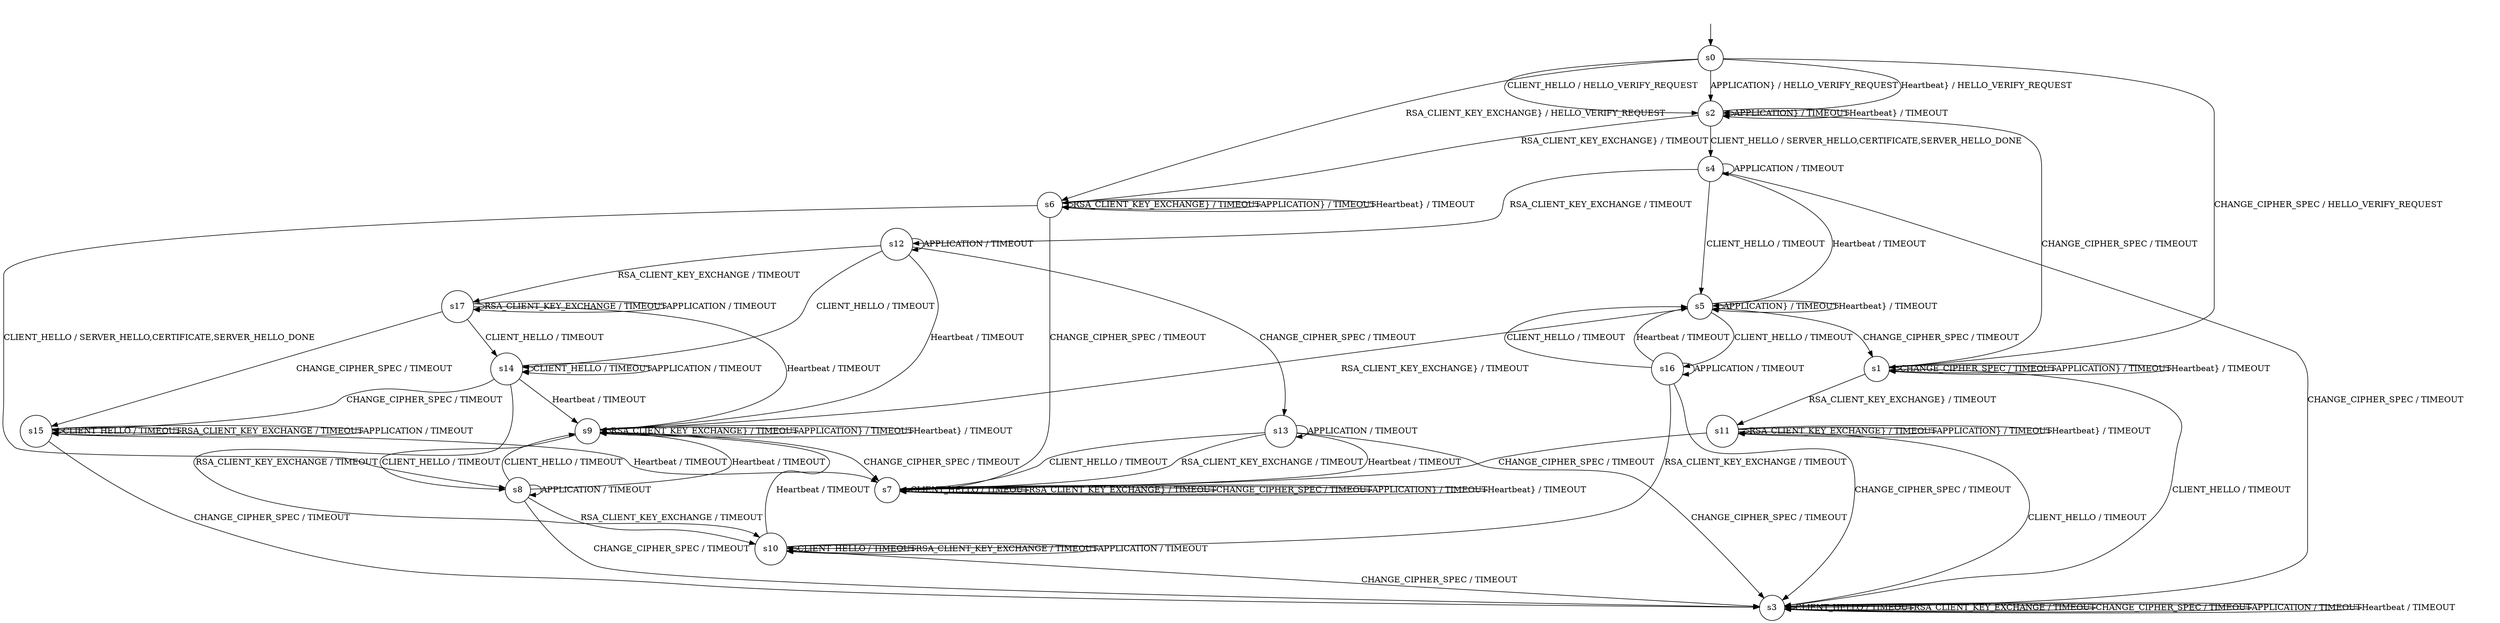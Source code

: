 digraph g {
__start0 [label="" shape="none"];

	s0 [shape="circle" label="s0"];
	s1 [shape="circle" label="s1"];
	s2 [shape="circle" label="s2"];
	s3 [shape="circle" label="s3"];
	s4 [shape="circle" label="s4"];
	s5 [shape="circle" label="s5"];
	s6 [shape="circle" label="s6"];
	s7 [shape="circle" label="s7"];
	s8 [shape="circle" label="s8"];
	s9 [shape="circle" label="s9"];
	s10 [shape="circle" label="s10"];
	s11 [shape="circle" label="s11"];
	s12 [shape="circle" label="s12"];
	s13 [shape="circle" label="s13"];
	s14 [shape="circle" label="s14"];
	s15 [shape="circle" label="s15"];
	s16 [shape="circle" label="s16"];
	s17 [shape="circle" label="s17"];
	s0 -> s2 [label="CLIENT_HELLO / HELLO_VERIFY_REQUEST"];
	s0 -> s6 [label="RSA_CLIENT_KEY_EXCHANGE} / HELLO_VERIFY_REQUEST"];
	s0 -> s1 [label="CHANGE_CIPHER_SPEC / HELLO_VERIFY_REQUEST"];
	s0 -> s2 [label="APPLICATION} / HELLO_VERIFY_REQUEST"];
	s0 -> s2 [label="Heartbeat} / HELLO_VERIFY_REQUEST"];
	s1 -> s3 [label="CLIENT_HELLO / TIMEOUT"];
	s1 -> s11 [label="RSA_CLIENT_KEY_EXCHANGE} / TIMEOUT"];
	s1 -> s1 [label="CHANGE_CIPHER_SPEC / TIMEOUT"];
	s1 -> s1 [label="APPLICATION} / TIMEOUT"];
	s1 -> s1 [label="Heartbeat} / TIMEOUT"];
	s2 -> s4 [label="CLIENT_HELLO / SERVER_HELLO,CERTIFICATE,SERVER_HELLO_DONE"];
	s2 -> s6 [label="RSA_CLIENT_KEY_EXCHANGE} / TIMEOUT"];
	s2 -> s1 [label="CHANGE_CIPHER_SPEC / TIMEOUT"];
	s2 -> s2 [label="APPLICATION} / TIMEOUT"];
	s2 -> s2 [label="Heartbeat} / TIMEOUT"];
	s3 -> s3 [label="CLIENT_HELLO / TIMEOUT"];
	s3 -> s3 [label="RSA_CLIENT_KEY_EXCHANGE / TIMEOUT"];
	s3 -> s3 [label="CHANGE_CIPHER_SPEC / TIMEOUT"];
	s3 -> s3 [label="APPLICATION / TIMEOUT"];
	s3 -> s3 [label="Heartbeat / TIMEOUT"];
	s4 -> s5 [label="CLIENT_HELLO / TIMEOUT"];
	s4 -> s12 [label="RSA_CLIENT_KEY_EXCHANGE / TIMEOUT"];
	s4 -> s3 [label="CHANGE_CIPHER_SPEC / TIMEOUT"];
	s4 -> s4 [label="APPLICATION / TIMEOUT"];
	s4 -> s5 [label="Heartbeat / TIMEOUT"];
	s5 -> s16 [label="CLIENT_HELLO / TIMEOUT"];
	s5 -> s9 [label="RSA_CLIENT_KEY_EXCHANGE} / TIMEOUT"];
	s5 -> s1 [label="CHANGE_CIPHER_SPEC / TIMEOUT"];
	s5 -> s5 [label="APPLICATION} / TIMEOUT"];
	s5 -> s5 [label="Heartbeat} / TIMEOUT"];
	s6 -> s8 [label="CLIENT_HELLO / SERVER_HELLO,CERTIFICATE,SERVER_HELLO_DONE"];
	s6 -> s6 [label="RSA_CLIENT_KEY_EXCHANGE} / TIMEOUT"];
	s6 -> s7 [label="CHANGE_CIPHER_SPEC / TIMEOUT"];
	s6 -> s6 [label="APPLICATION} / TIMEOUT"];
	s6 -> s6 [label="Heartbeat} / TIMEOUT"];
	s7 -> s7 [label="CLIENT_HELLO / TIMEOUT"];
	s7 -> s7 [label="RSA_CLIENT_KEY_EXCHANGE} / TIMEOUT"];
	s7 -> s7 [label="CHANGE_CIPHER_SPEC / TIMEOUT"];
	s7 -> s7 [label="APPLICATION} / TIMEOUT"];
	s7 -> s7 [label="Heartbeat} / TIMEOUT"];
	s8 -> s9 [label="CLIENT_HELLO / TIMEOUT"];
	s8 -> s10 [label="RSA_CLIENT_KEY_EXCHANGE / TIMEOUT"];
	s8 -> s3 [label="CHANGE_CIPHER_SPEC / TIMEOUT"];
	s8 -> s8 [label="APPLICATION / TIMEOUT"];
	s8 -> s9 [label="Heartbeat / TIMEOUT"];
	s9 -> s8 [label="CLIENT_HELLO / TIMEOUT"];
	s9 -> s9 [label="RSA_CLIENT_KEY_EXCHANGE} / TIMEOUT"];
	s9 -> s7 [label="CHANGE_CIPHER_SPEC / TIMEOUT"];
	s9 -> s9 [label="APPLICATION} / TIMEOUT"];
	s9 -> s9 [label="Heartbeat} / TIMEOUT"];
	s10 -> s10 [label="CLIENT_HELLO / TIMEOUT"];
	s10 -> s10 [label="RSA_CLIENT_KEY_EXCHANGE / TIMEOUT"];
	s10 -> s3 [label="CHANGE_CIPHER_SPEC / TIMEOUT"];
	s10 -> s10 [label="APPLICATION / TIMEOUT"];
	s10 -> s9 [label="Heartbeat / TIMEOUT"];
	s11 -> s3 [label="CLIENT_HELLO / TIMEOUT"];
	s11 -> s11 [label="RSA_CLIENT_KEY_EXCHANGE} / TIMEOUT"];
	s11 -> s7 [label="CHANGE_CIPHER_SPEC / TIMEOUT"];
	s11 -> s11 [label="APPLICATION} / TIMEOUT"];
	s11 -> s11 [label="Heartbeat} / TIMEOUT"];
	s12 -> s14 [label="CLIENT_HELLO / TIMEOUT"];
	s12 -> s17 [label="RSA_CLIENT_KEY_EXCHANGE / TIMEOUT"];
	s12 -> s13 [label="CHANGE_CIPHER_SPEC / TIMEOUT"];
	s12 -> s12 [label="APPLICATION / TIMEOUT"];
	s12 -> s9 [label="Heartbeat / TIMEOUT"];
	s13 -> s7 [label="CLIENT_HELLO / TIMEOUT"];
	s13 -> s7 [label="RSA_CLIENT_KEY_EXCHANGE / TIMEOUT"];
	s13 -> s3 [label="CHANGE_CIPHER_SPEC / TIMEOUT"];
	s13 -> s13 [label="APPLICATION / TIMEOUT"];
	s13 -> s7 [label="Heartbeat / TIMEOUT"];
	s14 -> s14 [label="CLIENT_HELLO / TIMEOUT"];
	s14 -> s10 [label="RSA_CLIENT_KEY_EXCHANGE / TIMEOUT"];
	s14 -> s15 [label="CHANGE_CIPHER_SPEC / TIMEOUT"];
	s14 -> s14 [label="APPLICATION / TIMEOUT"];
	s14 -> s9 [label="Heartbeat / TIMEOUT"];
	s15 -> s15 [label="CLIENT_HELLO / TIMEOUT"];
	s15 -> s15 [label="RSA_CLIENT_KEY_EXCHANGE / TIMEOUT"];
	s15 -> s3 [label="CHANGE_CIPHER_SPEC / TIMEOUT"];
	s15 -> s15 [label="APPLICATION / TIMEOUT"];
	s15 -> s7 [label="Heartbeat / TIMEOUT"];
	s16 -> s5 [label="CLIENT_HELLO / TIMEOUT"];
	s16 -> s10 [label="RSA_CLIENT_KEY_EXCHANGE / TIMEOUT"];
	s16 -> s3 [label="CHANGE_CIPHER_SPEC / TIMEOUT"];
	s16 -> s16 [label="APPLICATION / TIMEOUT"];
	s16 -> s5 [label="Heartbeat / TIMEOUT"];
	s17 -> s14 [label="CLIENT_HELLO / TIMEOUT"];
	s17 -> s17 [label="RSA_CLIENT_KEY_EXCHANGE / TIMEOUT"];
	s17 -> s15 [label="CHANGE_CIPHER_SPEC / TIMEOUT"];
	s17 -> s17 [label="APPLICATION / TIMEOUT"];
	s17 -> s9 [label="Heartbeat / TIMEOUT"];

__start0 -> s0;
}
